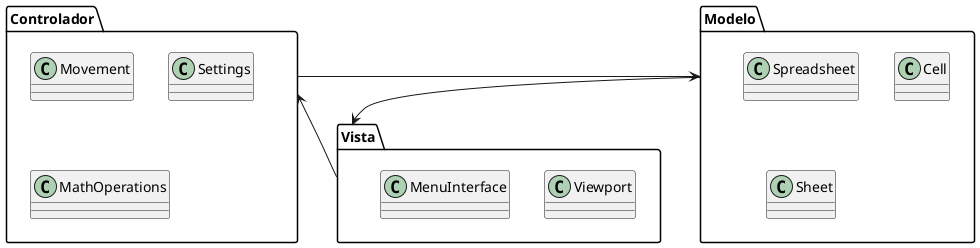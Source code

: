 @startuml


package "Vista" {
    class Viewport
    class MenuInterface
}

package "Controlador" {
    class Movement
    class Settings
    class MathOperations
}

package "Modelo" {
    class Spreadsheet
    class Cell
    class Sheet
}


Modelo --> Vista
Vista --> Controlador
Controlador -> Modelo

@enduml
